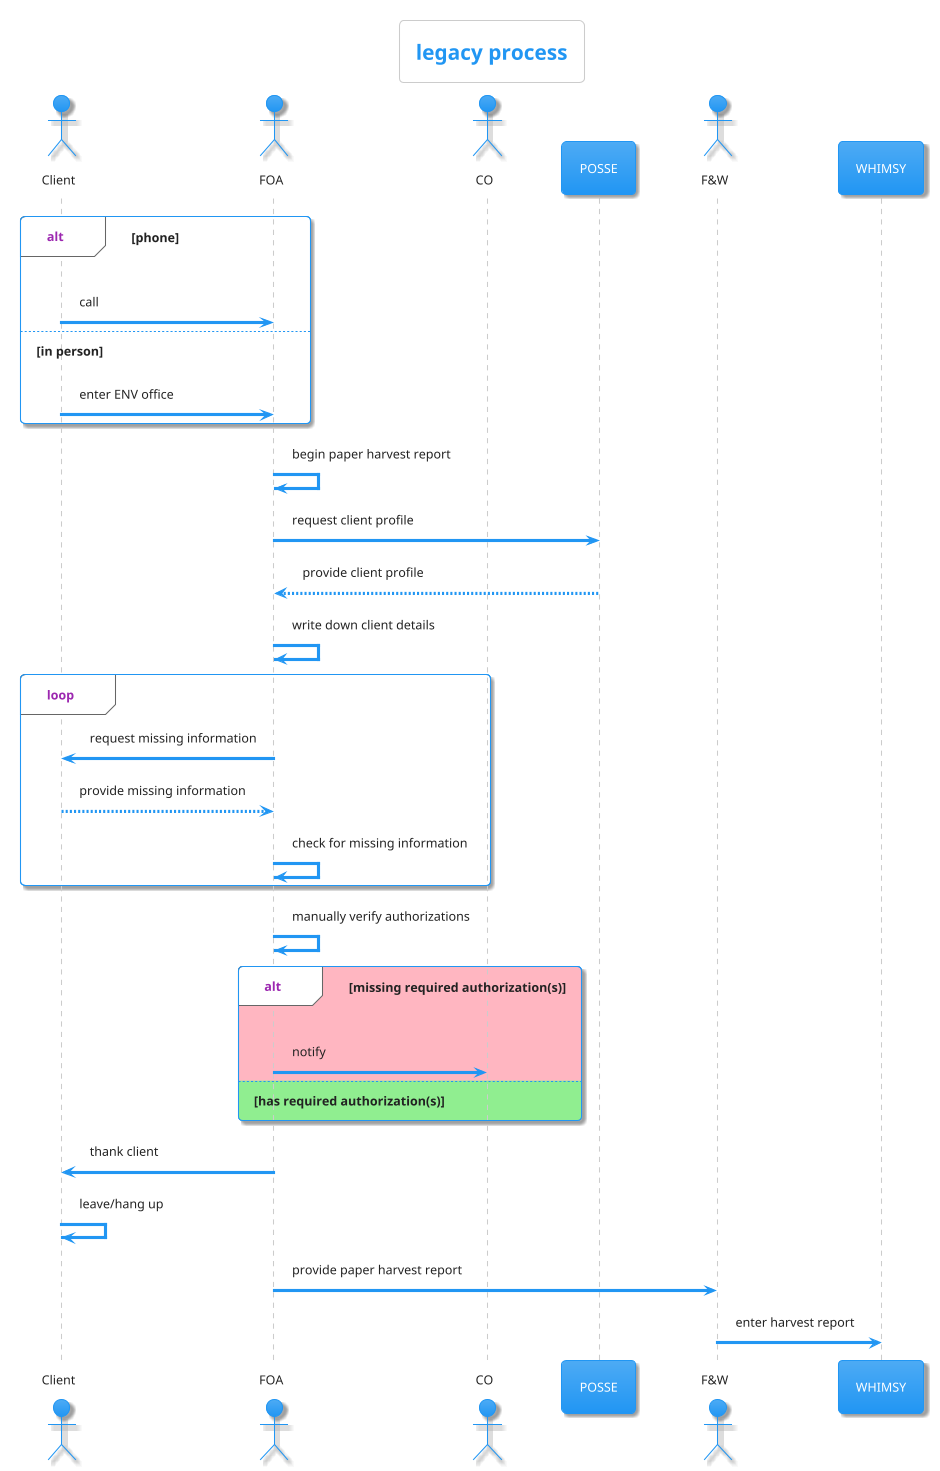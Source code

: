 @startuml legacy-process
!theme materia
skinparam backgroundColor white
title legacy process

actor "Client" as client
actor "FOA" as foa
actor "CO" as co
participant "POSSE" as posse
actor "F&W" as fw
participant "WHIMSY" as whimsy
alt phone
    client -> foa : call
else in person
    client -> foa : enter ENV office
end
foa -> foa : begin paper harvest report
foa -> posse : request client profile
posse --> foa : provide client profile
foa -> foa : write down client details
loop
    foa -> client: request missing information
    client --> foa: provide missing information
    foa -> foa : check for missing information
end
foa -> foa : manually verify authorizations
alt #LightPink missing required authorization(s)
    foa -> co : notify
else #LightGreen has required authorization(s)
end

foa -> client : thank client
client -> client: leave/hang up
foa -> fw : provide paper harvest report
fw -> whimsy : enter harvest report